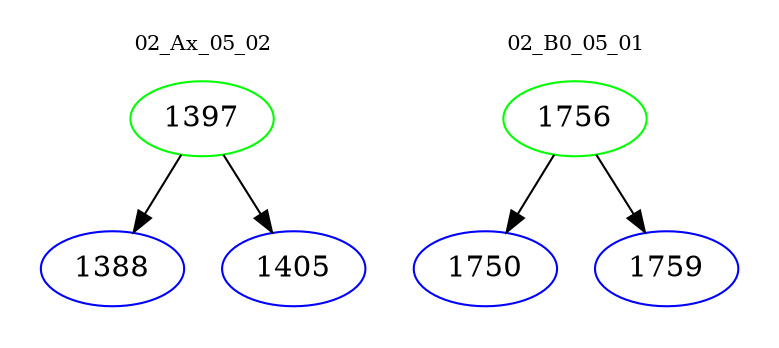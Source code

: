 digraph{
subgraph cluster_0 {
color = white
label = "02_Ax_05_02";
fontsize=10;
T0_1397 [label="1397", color="green"]
T0_1397 -> T0_1388 [color="black"]
T0_1388 [label="1388", color="blue"]
T0_1397 -> T0_1405 [color="black"]
T0_1405 [label="1405", color="blue"]
}
subgraph cluster_1 {
color = white
label = "02_B0_05_01";
fontsize=10;
T1_1756 [label="1756", color="green"]
T1_1756 -> T1_1750 [color="black"]
T1_1750 [label="1750", color="blue"]
T1_1756 -> T1_1759 [color="black"]
T1_1759 [label="1759", color="blue"]
}
}
